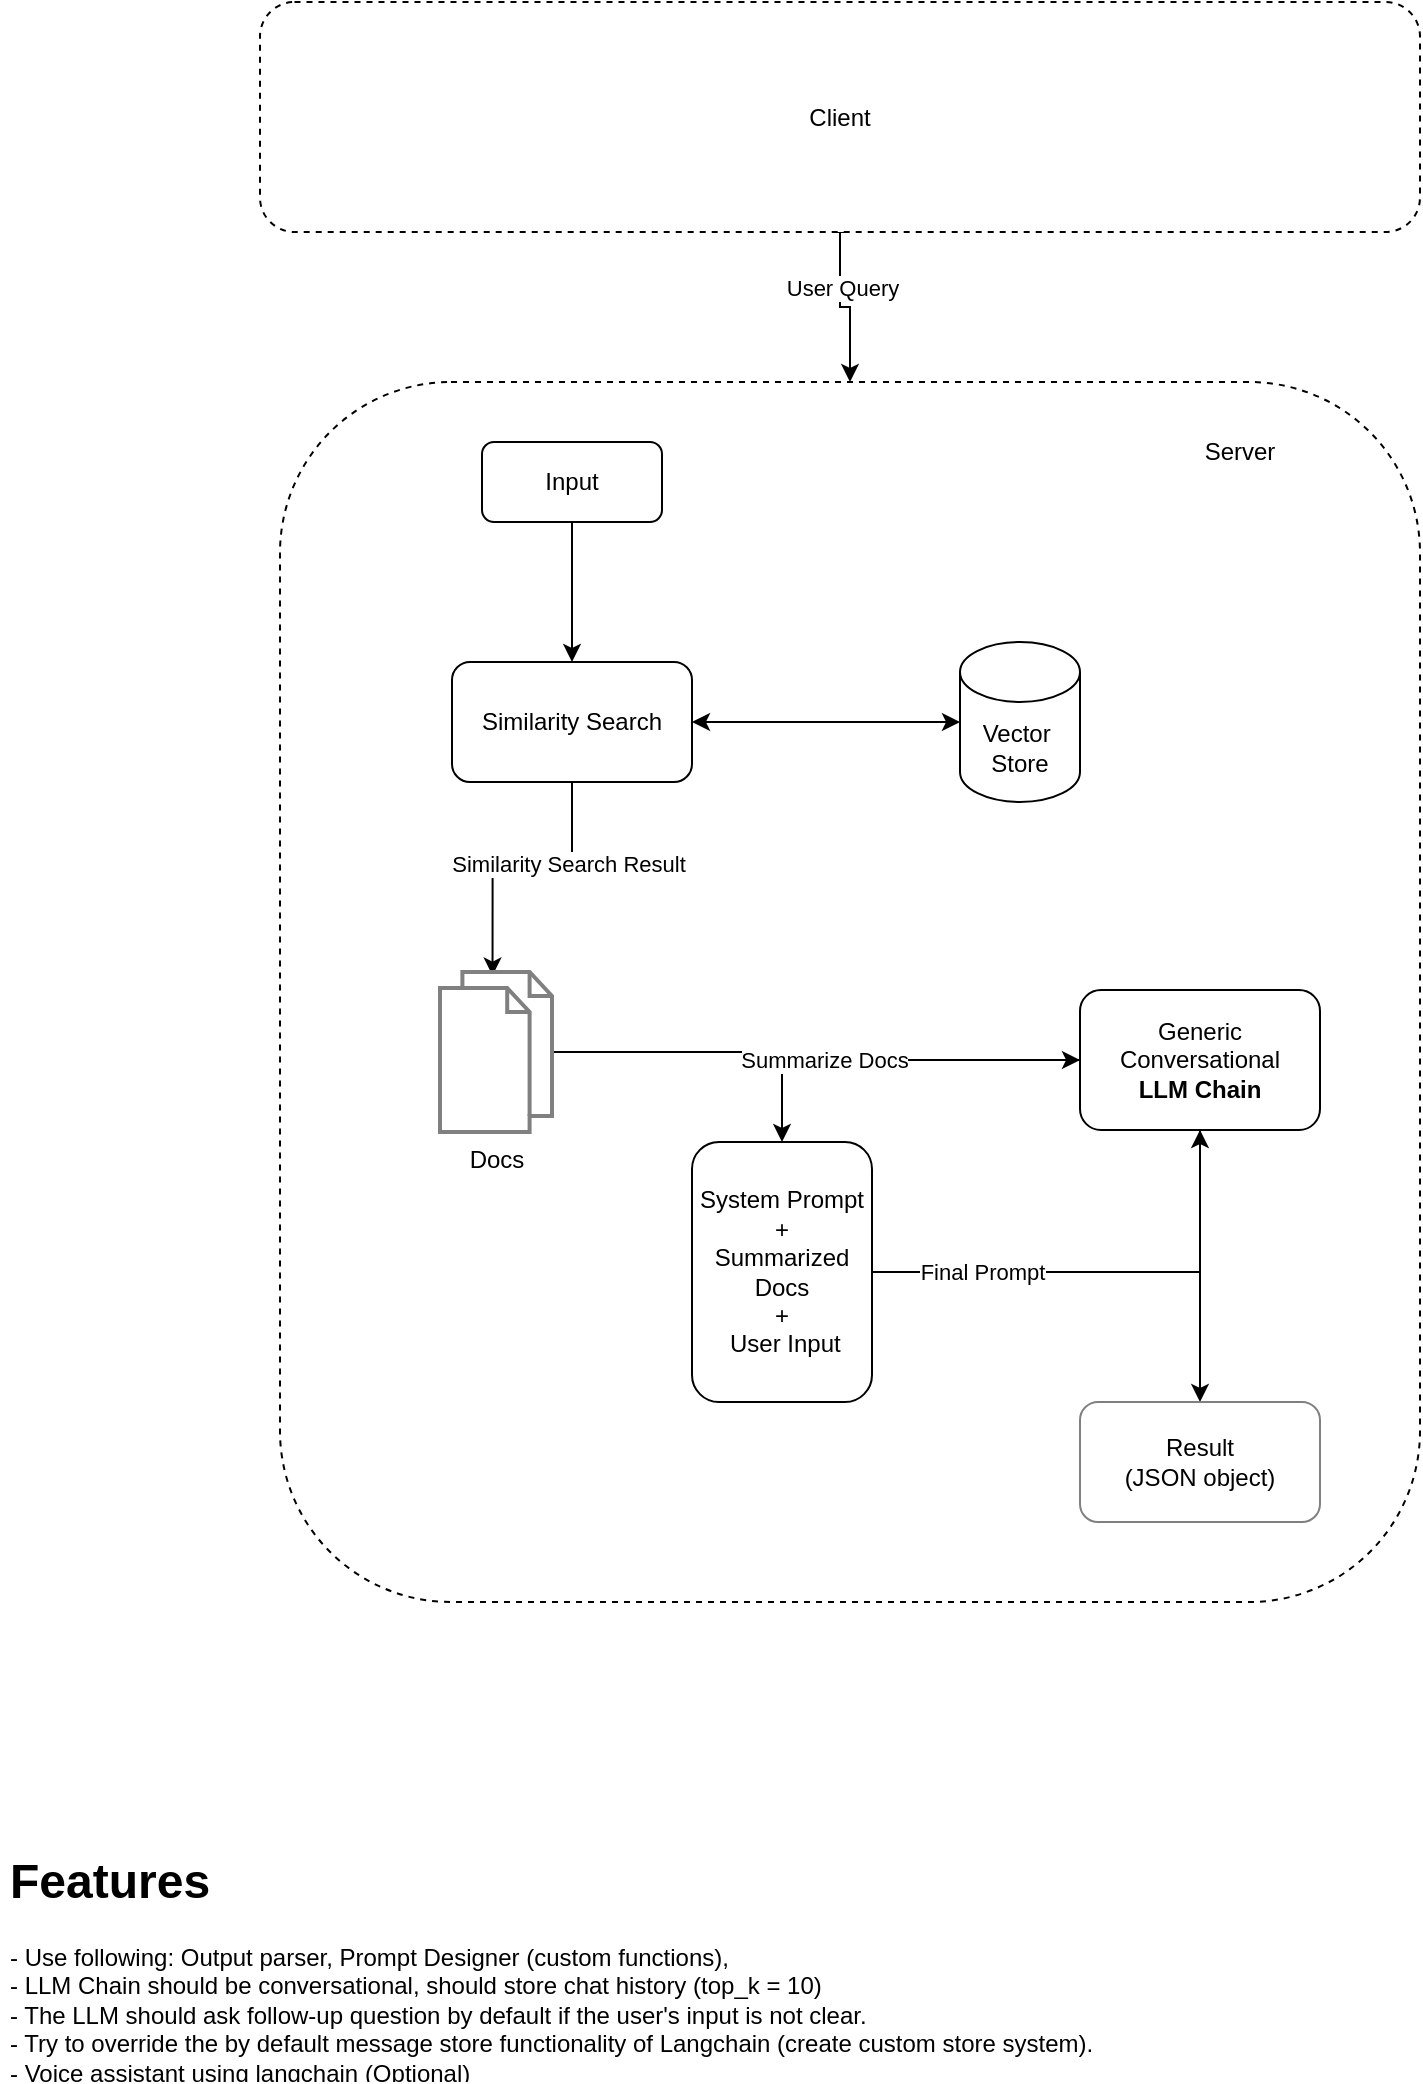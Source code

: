 <mxfile version="17.1.3" type="github">
  <diagram id="QF4lx2JKRud-zFUETZKr" name="Page-1">
    <mxGraphModel dx="1038" dy="567" grid="1" gridSize="10" guides="1" tooltips="1" connect="1" arrows="1" fold="1" page="1" pageScale="1" pageWidth="827" pageHeight="1169" math="0" shadow="0">
      <root>
        <mxCell id="0" />
        <mxCell id="1" parent="0" />
        <mxCell id="K49C8tr_gWnr8gKEEqWM-1" value="" style="rounded=1;whiteSpace=wrap;html=1;dashed=1;" vertex="1" parent="1">
          <mxGeometry x="200" y="210" width="570" height="610" as="geometry" />
        </mxCell>
        <mxCell id="K49C8tr_gWnr8gKEEqWM-20" style="edgeStyle=orthogonalEdgeStyle;rounded=0;orthogonalLoop=1;jettySize=auto;html=1;startArrow=baseDash;startFill=0;endArrow=classic;endFill=1;" edge="1" parent="1" source="K49C8tr_gWnr8gKEEqWM-2" target="K49C8tr_gWnr8gKEEqWM-3">
          <mxGeometry relative="1" as="geometry" />
        </mxCell>
        <mxCell id="K49C8tr_gWnr8gKEEqWM-2" value="Input" style="rounded=1;whiteSpace=wrap;html=1;" vertex="1" parent="1">
          <mxGeometry x="301" y="240" width="90" height="40" as="geometry" />
        </mxCell>
        <mxCell id="K49C8tr_gWnr8gKEEqWM-18" style="edgeStyle=orthogonalEdgeStyle;rounded=0;orthogonalLoop=1;jettySize=auto;html=1;entryX=0.469;entryY=0.022;entryDx=0;entryDy=0;entryPerimeter=0;" edge="1" parent="1" source="K49C8tr_gWnr8gKEEqWM-3" target="K49C8tr_gWnr8gKEEqWM-8">
          <mxGeometry relative="1" as="geometry" />
        </mxCell>
        <mxCell id="K49C8tr_gWnr8gKEEqWM-29" value="Similarity Search Result" style="edgeLabel;html=1;align=center;verticalAlign=middle;resizable=0;points=[];" vertex="1" connectable="0" parent="K49C8tr_gWnr8gKEEqWM-18">
          <mxGeometry x="-0.407" y="-2" relative="1" as="geometry">
            <mxPoint as="offset" />
          </mxGeometry>
        </mxCell>
        <mxCell id="K49C8tr_gWnr8gKEEqWM-19" style="edgeStyle=orthogonalEdgeStyle;rounded=0;orthogonalLoop=1;jettySize=auto;html=1;exitX=1;exitY=0.5;exitDx=0;exitDy=0;endArrow=classic;endFill=1;startArrow=classic;startFill=1;" edge="1" parent="1" source="K49C8tr_gWnr8gKEEqWM-3" target="K49C8tr_gWnr8gKEEqWM-4">
          <mxGeometry relative="1" as="geometry" />
        </mxCell>
        <mxCell id="K49C8tr_gWnr8gKEEqWM-3" value="Similarity Search" style="rounded=1;whiteSpace=wrap;html=1;" vertex="1" parent="1">
          <mxGeometry x="286" y="350" width="120" height="60" as="geometry" />
        </mxCell>
        <mxCell id="K49C8tr_gWnr8gKEEqWM-4" value="Vector&amp;nbsp;&lt;br&gt;Store" style="shape=cylinder3;whiteSpace=wrap;html=1;boundedLbl=1;backgroundOutline=1;size=15;" vertex="1" parent="1">
          <mxGeometry x="540" y="340" width="60" height="80" as="geometry" />
        </mxCell>
        <mxCell id="K49C8tr_gWnr8gKEEqWM-17" style="edgeStyle=orthogonalEdgeStyle;rounded=0;orthogonalLoop=1;jettySize=auto;html=1;" edge="1" parent="1" source="K49C8tr_gWnr8gKEEqWM-8" target="K49C8tr_gWnr8gKEEqWM-15">
          <mxGeometry relative="1" as="geometry" />
        </mxCell>
        <mxCell id="K49C8tr_gWnr8gKEEqWM-8" value="Docs" style="html=1;verticalLabelPosition=bottom;align=center;labelBackgroundColor=#ffffff;verticalAlign=top;strokeWidth=2;strokeColor=#808080;shadow=0;dashed=0;shape=mxgraph.ios7.icons.documents;" vertex="1" parent="1">
          <mxGeometry x="280" y="505" width="56" height="80" as="geometry" />
        </mxCell>
        <mxCell id="K49C8tr_gWnr8gKEEqWM-21" style="edgeStyle=orthogonalEdgeStyle;rounded=0;orthogonalLoop=1;jettySize=auto;html=1;entryX=0.5;entryY=1;entryDx=0;entryDy=0;startArrow=baseDash;startFill=0;endArrow=classic;endFill=1;" edge="1" parent="1" source="K49C8tr_gWnr8gKEEqWM-13" target="K49C8tr_gWnr8gKEEqWM-15">
          <mxGeometry relative="1" as="geometry" />
        </mxCell>
        <mxCell id="K49C8tr_gWnr8gKEEqWM-31" value="Final Prompt" style="edgeLabel;html=1;align=center;verticalAlign=middle;resizable=0;points=[];" vertex="1" connectable="0" parent="K49C8tr_gWnr8gKEEqWM-21">
          <mxGeometry x="-0.53" relative="1" as="geometry">
            <mxPoint as="offset" />
          </mxGeometry>
        </mxCell>
        <mxCell id="K49C8tr_gWnr8gKEEqWM-13" value="System Prompt + &lt;br&gt;Summarized Docs&lt;br&gt;+&lt;br&gt;&amp;nbsp;User Input" style="rounded=1;whiteSpace=wrap;html=1;" vertex="1" parent="1">
          <mxGeometry x="406" y="590" width="90" height="130" as="geometry" />
        </mxCell>
        <mxCell id="K49C8tr_gWnr8gKEEqWM-16" style="edgeStyle=orthogonalEdgeStyle;rounded=0;orthogonalLoop=1;jettySize=auto;html=1;" edge="1" parent="1" source="K49C8tr_gWnr8gKEEqWM-15" target="K49C8tr_gWnr8gKEEqWM-13">
          <mxGeometry relative="1" as="geometry" />
        </mxCell>
        <mxCell id="K49C8tr_gWnr8gKEEqWM-30" value="Summarize Docs" style="edgeLabel;html=1;align=center;verticalAlign=middle;resizable=0;points=[];" vertex="1" connectable="0" parent="K49C8tr_gWnr8gKEEqWM-16">
          <mxGeometry x="0.351" relative="1" as="geometry">
            <mxPoint as="offset" />
          </mxGeometry>
        </mxCell>
        <mxCell id="K49C8tr_gWnr8gKEEqWM-24" style="edgeStyle=orthogonalEdgeStyle;rounded=0;orthogonalLoop=1;jettySize=auto;html=1;exitX=0.5;exitY=1;exitDx=0;exitDy=0;entryX=0.5;entryY=0;entryDx=0;entryDy=0;startArrow=baseDash;startFill=0;endArrow=classic;endFill=1;" edge="1" parent="1" source="K49C8tr_gWnr8gKEEqWM-15" target="K49C8tr_gWnr8gKEEqWM-22">
          <mxGeometry relative="1" as="geometry" />
        </mxCell>
        <mxCell id="K49C8tr_gWnr8gKEEqWM-15" value="Generic Conversational&lt;br&gt;&lt;b&gt;LLM Chain&lt;/b&gt;" style="rounded=1;whiteSpace=wrap;html=1;" vertex="1" parent="1">
          <mxGeometry x="600" y="514" width="120" height="70" as="geometry" />
        </mxCell>
        <mxCell id="K49C8tr_gWnr8gKEEqWM-22" value="Result&lt;br&gt;(JSON object)" style="rounded=1;whiteSpace=wrap;html=1;strokeColor=#808080;" vertex="1" parent="1">
          <mxGeometry x="600" y="720" width="120" height="60" as="geometry" />
        </mxCell>
        <mxCell id="K49C8tr_gWnr8gKEEqWM-27" style="edgeStyle=orthogonalEdgeStyle;rounded=0;orthogonalLoop=1;jettySize=auto;html=1;entryX=0.5;entryY=0;entryDx=0;entryDy=0;startArrow=baseDash;startFill=0;endArrow=classic;endFill=1;" edge="1" parent="1" source="K49C8tr_gWnr8gKEEqWM-25" target="K49C8tr_gWnr8gKEEqWM-1">
          <mxGeometry relative="1" as="geometry" />
        </mxCell>
        <mxCell id="K49C8tr_gWnr8gKEEqWM-28" value="User Query" style="edgeLabel;html=1;align=center;verticalAlign=middle;resizable=0;points=[];" vertex="1" connectable="0" parent="K49C8tr_gWnr8gKEEqWM-27">
          <mxGeometry x="-0.301" y="1" relative="1" as="geometry">
            <mxPoint as="offset" />
          </mxGeometry>
        </mxCell>
        <mxCell id="K49C8tr_gWnr8gKEEqWM-25" value="Client" style="rounded=1;whiteSpace=wrap;html=1;dashed=1;" vertex="1" parent="1">
          <mxGeometry x="190" y="20" width="580" height="115" as="geometry" />
        </mxCell>
        <mxCell id="K49C8tr_gWnr8gKEEqWM-26" value="Server" style="text;html=1;strokeColor=none;fillColor=none;align=center;verticalAlign=middle;whiteSpace=wrap;rounded=0;" vertex="1" parent="1">
          <mxGeometry x="630" y="230" width="100" height="30" as="geometry" />
        </mxCell>
        <mxCell id="K49C8tr_gWnr8gKEEqWM-32" value="&lt;h1&gt;Features&lt;/h1&gt;&lt;div&gt;- Use following: Output parser, Prompt Designer (custom functions),&amp;nbsp;&lt;/div&gt;&lt;div&gt;- LLM Chain should be conversational, should store chat history (top_k = 10)&lt;/div&gt;&lt;div&gt;- The LLM should ask follow-up question by default if the user&#39;s input is not clear.&lt;/div&gt;&lt;div&gt;- Try to override the by default message store functionality of Langchain (create custom store system).&amp;nbsp;&lt;/div&gt;&lt;div&gt;&lt;span&gt;- Voice assistant using langchain (Optional)&lt;/span&gt;&lt;/div&gt;&lt;div&gt;&lt;br&gt;&lt;/div&gt;" style="text;html=1;strokeColor=none;fillColor=none;spacing=5;spacingTop=-20;whiteSpace=wrap;overflow=hidden;rounded=0;" vertex="1" parent="1">
          <mxGeometry x="60" y="940" width="630" height="120" as="geometry" />
        </mxCell>
      </root>
    </mxGraphModel>
  </diagram>
</mxfile>
